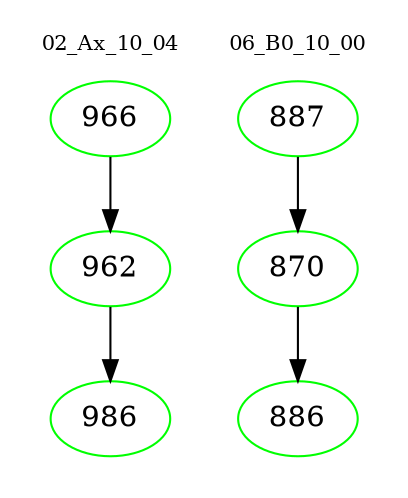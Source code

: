 digraph{
subgraph cluster_0 {
color = white
label = "02_Ax_10_04";
fontsize=10;
T0_966 [label="966", color="green"]
T0_966 -> T0_962 [color="black"]
T0_962 [label="962", color="green"]
T0_962 -> T0_986 [color="black"]
T0_986 [label="986", color="green"]
}
subgraph cluster_1 {
color = white
label = "06_B0_10_00";
fontsize=10;
T1_887 [label="887", color="green"]
T1_887 -> T1_870 [color="black"]
T1_870 [label="870", color="green"]
T1_870 -> T1_886 [color="black"]
T1_886 [label="886", color="green"]
}
}
